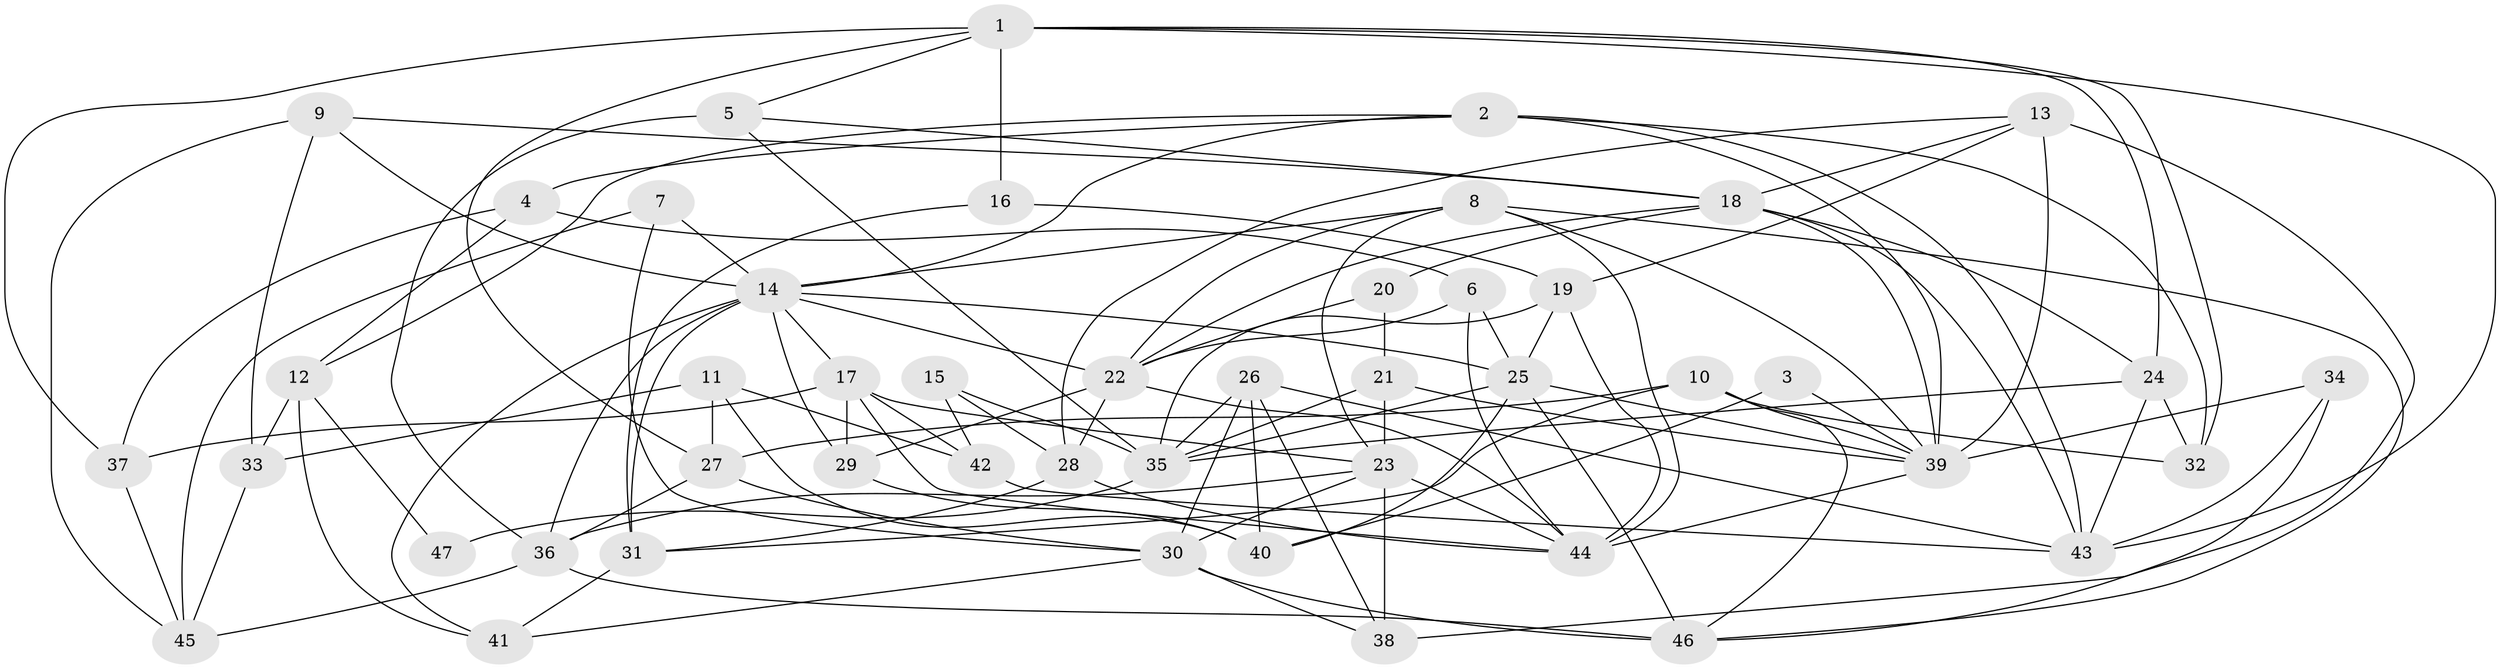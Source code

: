 // original degree distribution, {3: 0.30851063829787234, 4: 0.22340425531914893, 6: 0.09574468085106383, 5: 0.22340425531914893, 2: 0.11702127659574468, 7: 0.010638297872340425, 8: 0.010638297872340425, 9: 0.010638297872340425}
// Generated by graph-tools (version 1.1) at 2025/02/03/09/25 03:02:11]
// undirected, 47 vertices, 122 edges
graph export_dot {
graph [start="1"]
  node [color=gray90,style=filled];
  1;
  2;
  3;
  4;
  5;
  6;
  7;
  8;
  9;
  10;
  11;
  12;
  13;
  14;
  15;
  16;
  17;
  18;
  19;
  20;
  21;
  22;
  23;
  24;
  25;
  26;
  27;
  28;
  29;
  30;
  31;
  32;
  33;
  34;
  35;
  36;
  37;
  38;
  39;
  40;
  41;
  42;
  43;
  44;
  45;
  46;
  47;
  1 -- 5 [weight=1.0];
  1 -- 16 [weight=1.0];
  1 -- 24 [weight=1.0];
  1 -- 27 [weight=1.0];
  1 -- 32 [weight=1.0];
  1 -- 37 [weight=1.0];
  1 -- 43 [weight=1.0];
  2 -- 4 [weight=1.0];
  2 -- 12 [weight=1.0];
  2 -- 14 [weight=1.0];
  2 -- 32 [weight=1.0];
  2 -- 39 [weight=1.0];
  2 -- 43 [weight=1.0];
  3 -- 39 [weight=1.0];
  3 -- 40 [weight=2.0];
  4 -- 6 [weight=1.0];
  4 -- 12 [weight=1.0];
  4 -- 37 [weight=1.0];
  5 -- 18 [weight=1.0];
  5 -- 35 [weight=1.0];
  5 -- 36 [weight=3.0];
  6 -- 22 [weight=1.0];
  6 -- 25 [weight=1.0];
  6 -- 44 [weight=1.0];
  7 -- 14 [weight=1.0];
  7 -- 30 [weight=1.0];
  7 -- 45 [weight=1.0];
  8 -- 14 [weight=1.0];
  8 -- 22 [weight=1.0];
  8 -- 23 [weight=1.0];
  8 -- 39 [weight=1.0];
  8 -- 44 [weight=1.0];
  8 -- 46 [weight=1.0];
  9 -- 14 [weight=2.0];
  9 -- 18 [weight=1.0];
  9 -- 33 [weight=1.0];
  9 -- 45 [weight=1.0];
  10 -- 27 [weight=1.0];
  10 -- 31 [weight=1.0];
  10 -- 32 [weight=2.0];
  10 -- 39 [weight=1.0];
  10 -- 46 [weight=1.0];
  11 -- 27 [weight=1.0];
  11 -- 33 [weight=1.0];
  11 -- 40 [weight=1.0];
  11 -- 42 [weight=1.0];
  12 -- 33 [weight=1.0];
  12 -- 41 [weight=1.0];
  12 -- 47 [weight=1.0];
  13 -- 18 [weight=1.0];
  13 -- 19 [weight=2.0];
  13 -- 28 [weight=1.0];
  13 -- 38 [weight=2.0];
  13 -- 39 [weight=1.0];
  14 -- 17 [weight=1.0];
  14 -- 22 [weight=1.0];
  14 -- 25 [weight=1.0];
  14 -- 29 [weight=1.0];
  14 -- 31 [weight=1.0];
  14 -- 36 [weight=1.0];
  14 -- 41 [weight=1.0];
  15 -- 28 [weight=1.0];
  15 -- 35 [weight=1.0];
  15 -- 42 [weight=1.0];
  16 -- 19 [weight=1.0];
  16 -- 31 [weight=1.0];
  17 -- 23 [weight=1.0];
  17 -- 29 [weight=1.0];
  17 -- 37 [weight=1.0];
  17 -- 42 [weight=1.0];
  17 -- 44 [weight=1.0];
  18 -- 20 [weight=1.0];
  18 -- 22 [weight=1.0];
  18 -- 24 [weight=1.0];
  18 -- 39 [weight=1.0];
  18 -- 43 [weight=1.0];
  19 -- 25 [weight=1.0];
  19 -- 35 [weight=1.0];
  19 -- 44 [weight=1.0];
  20 -- 21 [weight=1.0];
  20 -- 22 [weight=2.0];
  21 -- 23 [weight=1.0];
  21 -- 35 [weight=1.0];
  21 -- 39 [weight=1.0];
  22 -- 28 [weight=1.0];
  22 -- 29 [weight=1.0];
  22 -- 44 [weight=1.0];
  23 -- 30 [weight=1.0];
  23 -- 36 [weight=1.0];
  23 -- 38 [weight=1.0];
  23 -- 44 [weight=1.0];
  24 -- 32 [weight=1.0];
  24 -- 35 [weight=1.0];
  24 -- 43 [weight=1.0];
  25 -- 35 [weight=2.0];
  25 -- 39 [weight=1.0];
  25 -- 40 [weight=1.0];
  25 -- 46 [weight=1.0];
  26 -- 30 [weight=1.0];
  26 -- 35 [weight=1.0];
  26 -- 38 [weight=1.0];
  26 -- 40 [weight=1.0];
  26 -- 43 [weight=1.0];
  27 -- 30 [weight=1.0];
  27 -- 36 [weight=1.0];
  28 -- 31 [weight=1.0];
  28 -- 44 [weight=1.0];
  29 -- 40 [weight=1.0];
  30 -- 38 [weight=1.0];
  30 -- 41 [weight=1.0];
  30 -- 46 [weight=1.0];
  31 -- 41 [weight=1.0];
  33 -- 45 [weight=1.0];
  34 -- 39 [weight=1.0];
  34 -- 43 [weight=1.0];
  34 -- 46 [weight=1.0];
  35 -- 47 [weight=1.0];
  36 -- 45 [weight=1.0];
  36 -- 46 [weight=2.0];
  37 -- 45 [weight=1.0];
  39 -- 44 [weight=1.0];
  42 -- 43 [weight=1.0];
}
